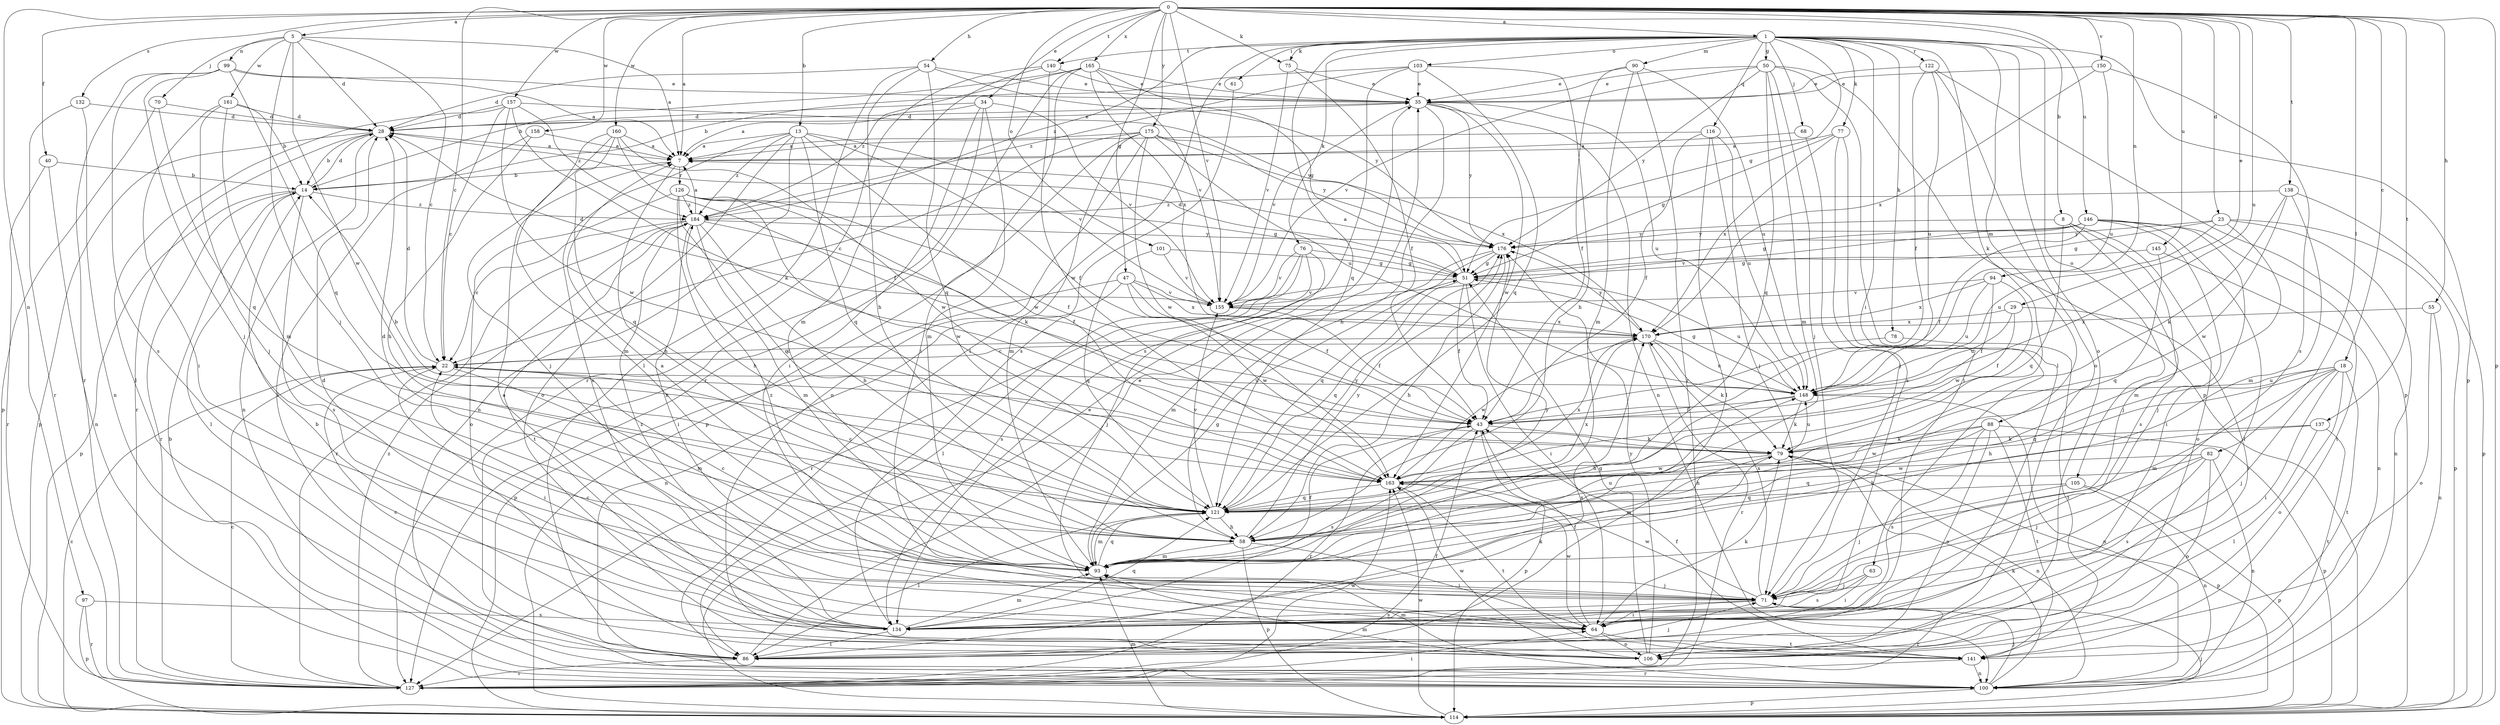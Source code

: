 strict digraph  {
0;
1;
5;
7;
8;
13;
14;
18;
22;
23;
28;
29;
34;
35;
40;
43;
47;
50;
51;
54;
55;
58;
61;
63;
64;
68;
70;
71;
75;
76;
77;
78;
79;
82;
86;
88;
90;
93;
94;
97;
99;
100;
101;
103;
105;
106;
114;
116;
121;
122;
126;
127;
132;
134;
137;
138;
140;
141;
145;
146;
148;
150;
155;
157;
158;
160;
161;
163;
165;
170;
175;
176;
184;
0 -> 1  [label=a];
0 -> 5  [label=a];
0 -> 7  [label=a];
0 -> 8  [label=b];
0 -> 13  [label=b];
0 -> 18  [label=c];
0 -> 22  [label=c];
0 -> 23  [label=d];
0 -> 29  [label=e];
0 -> 34  [label=e];
0 -> 40  [label=f];
0 -> 47  [label=g];
0 -> 54  [label=h];
0 -> 55  [label=h];
0 -> 75  [label=k];
0 -> 82  [label=l];
0 -> 94  [label=n];
0 -> 97  [label=n];
0 -> 101  [label=o];
0 -> 114  [label=p];
0 -> 132  [label=s];
0 -> 137  [label=t];
0 -> 138  [label=t];
0 -> 140  [label=t];
0 -> 145  [label=u];
0 -> 146  [label=u];
0 -> 148  [label=u];
0 -> 150  [label=v];
0 -> 155  [label=v];
0 -> 157  [label=w];
0 -> 158  [label=w];
0 -> 160  [label=w];
0 -> 165  [label=x];
0 -> 175  [label=y];
1 -> 50  [label=g];
1 -> 51  [label=g];
1 -> 61  [label=i];
1 -> 63  [label=i];
1 -> 68  [label=j];
1 -> 75  [label=k];
1 -> 76  [label=k];
1 -> 77  [label=k];
1 -> 78  [label=k];
1 -> 79  [label=k];
1 -> 86  [label=l];
1 -> 88  [label=m];
1 -> 90  [label=m];
1 -> 103  [label=o];
1 -> 105  [label=o];
1 -> 106  [label=o];
1 -> 114  [label=p];
1 -> 116  [label=q];
1 -> 121  [label=q];
1 -> 122  [label=r];
1 -> 140  [label=t];
1 -> 184  [label=z];
5 -> 7  [label=a];
5 -> 22  [label=c];
5 -> 28  [label=d];
5 -> 70  [label=j];
5 -> 71  [label=j];
5 -> 99  [label=n];
5 -> 161  [label=w];
5 -> 163  [label=w];
7 -> 14  [label=b];
7 -> 58  [label=h];
7 -> 126  [label=r];
8 -> 71  [label=j];
8 -> 106  [label=o];
8 -> 121  [label=q];
8 -> 134  [label=s];
8 -> 176  [label=y];
13 -> 7  [label=a];
13 -> 43  [label=f];
13 -> 100  [label=n];
13 -> 106  [label=o];
13 -> 121  [label=q];
13 -> 134  [label=s];
13 -> 155  [label=v];
13 -> 163  [label=w];
13 -> 184  [label=z];
14 -> 28  [label=d];
14 -> 86  [label=l];
14 -> 114  [label=p];
14 -> 127  [label=r];
14 -> 134  [label=s];
14 -> 184  [label=z];
18 -> 58  [label=h];
18 -> 64  [label=i];
18 -> 71  [label=j];
18 -> 93  [label=m];
18 -> 106  [label=o];
18 -> 121  [label=q];
18 -> 141  [label=t];
18 -> 148  [label=u];
22 -> 28  [label=d];
22 -> 64  [label=i];
22 -> 93  [label=m];
22 -> 148  [label=u];
23 -> 51  [label=g];
23 -> 93  [label=m];
23 -> 100  [label=n];
23 -> 114  [label=p];
23 -> 148  [label=u];
23 -> 176  [label=y];
28 -> 7  [label=a];
28 -> 14  [label=b];
28 -> 35  [label=e];
28 -> 100  [label=n];
28 -> 114  [label=p];
28 -> 127  [label=r];
29 -> 43  [label=f];
29 -> 64  [label=i];
29 -> 148  [label=u];
29 -> 170  [label=x];
34 -> 7  [label=a];
34 -> 28  [label=d];
34 -> 64  [label=i];
34 -> 93  [label=m];
34 -> 100  [label=n];
34 -> 155  [label=v];
35 -> 28  [label=d];
35 -> 58  [label=h];
35 -> 100  [label=n];
35 -> 148  [label=u];
35 -> 155  [label=v];
35 -> 163  [label=w];
35 -> 176  [label=y];
40 -> 14  [label=b];
40 -> 100  [label=n];
40 -> 127  [label=r];
43 -> 79  [label=k];
43 -> 114  [label=p];
43 -> 127  [label=r];
43 -> 134  [label=s];
47 -> 43  [label=f];
47 -> 100  [label=n];
47 -> 114  [label=p];
47 -> 155  [label=v];
47 -> 163  [label=w];
47 -> 170  [label=x];
50 -> 35  [label=e];
50 -> 71  [label=j];
50 -> 86  [label=l];
50 -> 93  [label=m];
50 -> 114  [label=p];
50 -> 121  [label=q];
50 -> 155  [label=v];
50 -> 176  [label=y];
51 -> 7  [label=a];
51 -> 28  [label=d];
51 -> 43  [label=f];
51 -> 64  [label=i];
51 -> 121  [label=q];
51 -> 148  [label=u];
51 -> 155  [label=v];
54 -> 28  [label=d];
54 -> 35  [label=e];
54 -> 58  [label=h];
54 -> 86  [label=l];
54 -> 121  [label=q];
54 -> 176  [label=y];
55 -> 100  [label=n];
55 -> 106  [label=o];
55 -> 170  [label=x];
58 -> 28  [label=d];
58 -> 64  [label=i];
58 -> 93  [label=m];
58 -> 114  [label=p];
58 -> 176  [label=y];
61 -> 134  [label=s];
63 -> 64  [label=i];
63 -> 71  [label=j];
63 -> 134  [label=s];
64 -> 22  [label=c];
64 -> 43  [label=f];
64 -> 79  [label=k];
64 -> 106  [label=o];
64 -> 141  [label=t];
64 -> 163  [label=w];
68 -> 7  [label=a];
68 -> 71  [label=j];
70 -> 28  [label=d];
70 -> 114  [label=p];
70 -> 121  [label=q];
71 -> 64  [label=i];
71 -> 127  [label=r];
71 -> 134  [label=s];
71 -> 163  [label=w];
71 -> 170  [label=x];
75 -> 35  [label=e];
75 -> 43  [label=f];
75 -> 155  [label=v];
76 -> 51  [label=g];
76 -> 71  [label=j];
76 -> 86  [label=l];
76 -> 127  [label=r];
76 -> 134  [label=s];
76 -> 155  [label=v];
77 -> 7  [label=a];
77 -> 51  [label=g];
77 -> 64  [label=i];
77 -> 134  [label=s];
77 -> 170  [label=x];
78 -> 22  [label=c];
78 -> 141  [label=t];
79 -> 14  [label=b];
79 -> 93  [label=m];
79 -> 100  [label=n];
79 -> 114  [label=p];
79 -> 148  [label=u];
79 -> 163  [label=w];
82 -> 71  [label=j];
82 -> 100  [label=n];
82 -> 106  [label=o];
82 -> 121  [label=q];
82 -> 134  [label=s];
82 -> 163  [label=w];
86 -> 35  [label=e];
86 -> 71  [label=j];
86 -> 127  [label=r];
86 -> 170  [label=x];
88 -> 58  [label=h];
88 -> 79  [label=k];
88 -> 106  [label=o];
88 -> 114  [label=p];
88 -> 134  [label=s];
88 -> 141  [label=t];
88 -> 163  [label=w];
90 -> 35  [label=e];
90 -> 43  [label=f];
90 -> 93  [label=m];
90 -> 127  [label=r];
90 -> 148  [label=u];
93 -> 7  [label=a];
93 -> 22  [label=c];
93 -> 43  [label=f];
93 -> 51  [label=g];
93 -> 71  [label=j];
93 -> 121  [label=q];
93 -> 148  [label=u];
93 -> 176  [label=y];
93 -> 184  [label=z];
94 -> 43  [label=f];
94 -> 148  [label=u];
94 -> 155  [label=v];
94 -> 163  [label=w];
94 -> 170  [label=x];
97 -> 114  [label=p];
97 -> 127  [label=r];
97 -> 134  [label=s];
99 -> 7  [label=a];
99 -> 35  [label=e];
99 -> 71  [label=j];
99 -> 121  [label=q];
99 -> 127  [label=r];
99 -> 134  [label=s];
100 -> 14  [label=b];
100 -> 71  [label=j];
100 -> 79  [label=k];
100 -> 93  [label=m];
100 -> 114  [label=p];
101 -> 51  [label=g];
101 -> 121  [label=q];
101 -> 155  [label=v];
103 -> 14  [label=b];
103 -> 35  [label=e];
103 -> 58  [label=h];
103 -> 121  [label=q];
103 -> 134  [label=s];
103 -> 184  [label=z];
105 -> 71  [label=j];
105 -> 100  [label=n];
105 -> 114  [label=p];
105 -> 121  [label=q];
106 -> 22  [label=c];
106 -> 51  [label=g];
106 -> 93  [label=m];
106 -> 163  [label=w];
106 -> 176  [label=y];
114 -> 22  [label=c];
114 -> 35  [label=e];
114 -> 71  [label=j];
114 -> 93  [label=m];
114 -> 163  [label=w];
116 -> 7  [label=a];
116 -> 43  [label=f];
116 -> 71  [label=j];
116 -> 86  [label=l];
116 -> 148  [label=u];
121 -> 22  [label=c];
121 -> 58  [label=h];
121 -> 86  [label=l];
121 -> 93  [label=m];
121 -> 155  [label=v];
121 -> 170  [label=x];
121 -> 176  [label=y];
122 -> 35  [label=e];
122 -> 43  [label=f];
122 -> 106  [label=o];
122 -> 114  [label=p];
122 -> 148  [label=u];
126 -> 43  [label=f];
126 -> 51  [label=g];
126 -> 58  [label=h];
126 -> 79  [label=k];
126 -> 106  [label=o];
126 -> 121  [label=q];
126 -> 163  [label=w];
126 -> 184  [label=z];
127 -> 22  [label=c];
127 -> 43  [label=f];
127 -> 64  [label=i];
127 -> 163  [label=w];
127 -> 184  [label=z];
132 -> 28  [label=d];
132 -> 100  [label=n];
132 -> 127  [label=r];
134 -> 7  [label=a];
134 -> 28  [label=d];
134 -> 79  [label=k];
134 -> 86  [label=l];
134 -> 93  [label=m];
134 -> 121  [label=q];
134 -> 184  [label=z];
137 -> 58  [label=h];
137 -> 79  [label=k];
137 -> 86  [label=l];
137 -> 141  [label=t];
138 -> 79  [label=k];
138 -> 93  [label=m];
138 -> 114  [label=p];
138 -> 163  [label=w];
138 -> 184  [label=z];
140 -> 35  [label=e];
140 -> 93  [label=m];
140 -> 127  [label=r];
140 -> 163  [label=w];
141 -> 14  [label=b];
141 -> 43  [label=f];
141 -> 100  [label=n];
141 -> 127  [label=r];
145 -> 51  [label=g];
145 -> 100  [label=n];
145 -> 121  [label=q];
146 -> 43  [label=f];
146 -> 51  [label=g];
146 -> 64  [label=i];
146 -> 71  [label=j];
146 -> 86  [label=l];
146 -> 141  [label=t];
146 -> 155  [label=v];
146 -> 176  [label=y];
148 -> 43  [label=f];
148 -> 51  [label=g];
148 -> 58  [label=h];
148 -> 79  [label=k];
148 -> 100  [label=n];
150 -> 35  [label=e];
150 -> 134  [label=s];
150 -> 148  [label=u];
150 -> 170  [label=x];
155 -> 28  [label=d];
155 -> 43  [label=f];
155 -> 170  [label=x];
157 -> 22  [label=c];
157 -> 28  [label=d];
157 -> 79  [label=k];
157 -> 86  [label=l];
157 -> 163  [label=w];
157 -> 176  [label=y];
157 -> 184  [label=z];
158 -> 7  [label=a];
158 -> 58  [label=h];
158 -> 86  [label=l];
160 -> 7  [label=a];
160 -> 43  [label=f];
160 -> 71  [label=j];
160 -> 93  [label=m];
160 -> 121  [label=q];
160 -> 163  [label=w];
161 -> 14  [label=b];
161 -> 28  [label=d];
161 -> 64  [label=i];
161 -> 71  [label=j];
161 -> 93  [label=m];
163 -> 121  [label=q];
163 -> 141  [label=t];
163 -> 170  [label=x];
165 -> 14  [label=b];
165 -> 35  [label=e];
165 -> 51  [label=g];
165 -> 64  [label=i];
165 -> 127  [label=r];
165 -> 155  [label=v];
165 -> 170  [label=x];
165 -> 184  [label=z];
170 -> 22  [label=c];
170 -> 79  [label=k];
170 -> 127  [label=r];
170 -> 148  [label=u];
170 -> 163  [label=w];
170 -> 176  [label=y];
175 -> 7  [label=a];
175 -> 22  [label=c];
175 -> 93  [label=m];
175 -> 106  [label=o];
175 -> 114  [label=p];
175 -> 148  [label=u];
175 -> 163  [label=w];
175 -> 170  [label=x];
175 -> 176  [label=y];
176 -> 51  [label=g];
176 -> 58  [label=h];
176 -> 93  [label=m];
176 -> 121  [label=q];
184 -> 7  [label=a];
184 -> 22  [label=c];
184 -> 43  [label=f];
184 -> 58  [label=h];
184 -> 64  [label=i];
184 -> 93  [label=m];
184 -> 127  [label=r];
184 -> 141  [label=t];
184 -> 176  [label=y];
}
